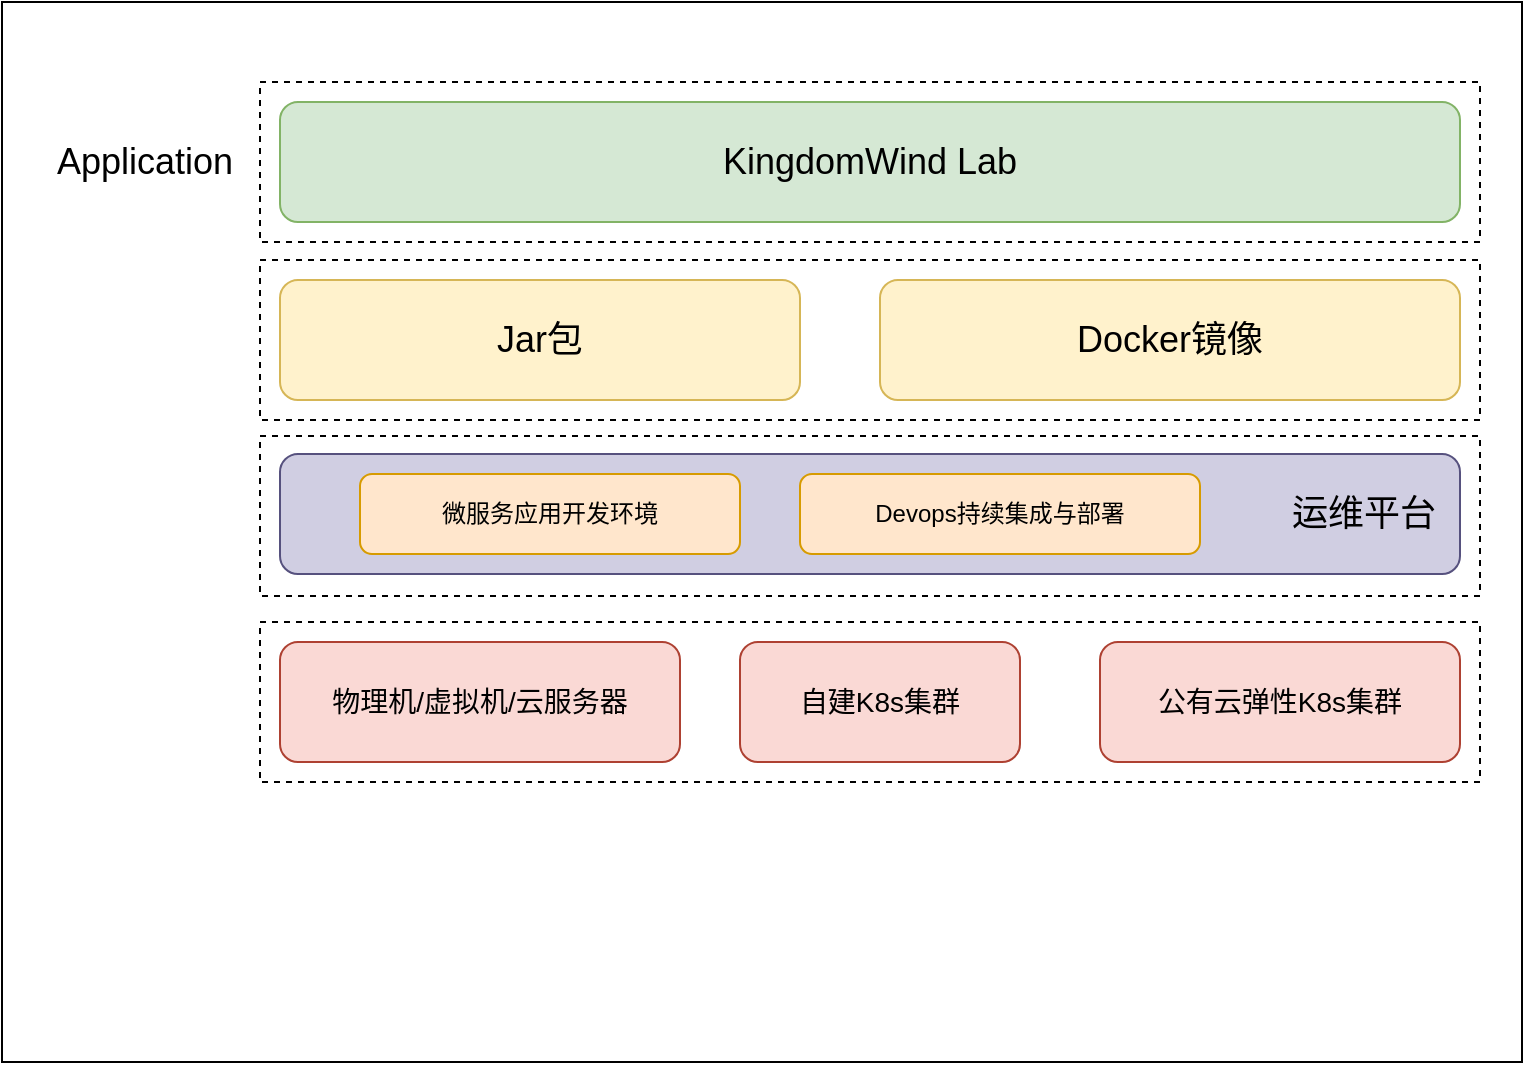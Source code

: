 <mxfile version="13.6.2" type="github">
  <diagram id="UZjzwDcGSJcodTZN571z" name="Page-1">
    <mxGraphModel dx="1186" dy="796" grid="1" gridSize="10" guides="1" tooltips="1" connect="1" arrows="1" fold="1" page="1" pageScale="1" pageWidth="827" pageHeight="1169" math="0" shadow="0">
      <root>
        <mxCell id="0" />
        <mxCell id="1" parent="0" />
        <mxCell id="B2Y01lnTFmYLUXzOuHoz-1" value="" style="rounded=0;whiteSpace=wrap;html=1;" parent="1" vertex="1">
          <mxGeometry x="130" y="120" width="610" height="340" as="geometry" />
        </mxCell>
        <mxCell id="B2Y01lnTFmYLUXzOuHoz-5" value="&lt;font style=&quot;font-size: 18px&quot;&gt;运维平台&amp;nbsp;&amp;nbsp;&lt;/font&gt;" style="rounded=1;whiteSpace=wrap;html=1;fillColor=#d0cee2;strokeColor=#56517e;align=right;" parent="1" vertex="1">
          <mxGeometry x="140" y="290" width="590" height="60" as="geometry" />
        </mxCell>
        <mxCell id="B2Y01lnTFmYLUXzOuHoz-2" value="&lt;font style=&quot;font-size: 18px&quot;&gt;Application&lt;/font&gt;" style="rounded=1;whiteSpace=wrap;html=1;fillColor=#d5e8d4;strokeColor=#82b366;" parent="1" vertex="1">
          <mxGeometry x="140" y="130" width="590" height="60" as="geometry" />
        </mxCell>
        <mxCell id="B2Y01lnTFmYLUXzOuHoz-3" value="微服务应用开发环境" style="rounded=1;whiteSpace=wrap;html=1;fillColor=#ffe6cc;strokeColor=#d79b00;" parent="1" vertex="1">
          <mxGeometry x="180" y="300" width="190" height="40" as="geometry" />
        </mxCell>
        <mxCell id="B2Y01lnTFmYLUXzOuHoz-4" value="Devops持续集成与部署" style="rounded=1;whiteSpace=wrap;html=1;fillColor=#ffe6cc;strokeColor=#d79b00;" parent="1" vertex="1">
          <mxGeometry x="400" y="300" width="200" height="40" as="geometry" />
        </mxCell>
        <mxCell id="B2Y01lnTFmYLUXzOuHoz-6" value="&lt;font style=&quot;font-size: 18px&quot;&gt;Jar包&lt;/font&gt;" style="rounded=1;whiteSpace=wrap;html=1;fillColor=#fff2cc;strokeColor=#d6b656;" parent="1" vertex="1">
          <mxGeometry x="140" y="211" width="260" height="60" as="geometry" />
        </mxCell>
        <mxCell id="B2Y01lnTFmYLUXzOuHoz-7" value="&lt;font style=&quot;font-size: 18px&quot;&gt;Docker镜像&lt;/font&gt;" style="rounded=1;whiteSpace=wrap;html=1;fillColor=#fff2cc;strokeColor=#d6b656;" parent="1" vertex="1">
          <mxGeometry x="440" y="211" width="290" height="60" as="geometry" />
        </mxCell>
        <mxCell id="B2Y01lnTFmYLUXzOuHoz-12" value="&lt;font style=&quot;font-size: 14px&quot;&gt;物理机/虚拟机/云服务器&lt;/font&gt;" style="rounded=1;whiteSpace=wrap;html=1;fillColor=#fad9d5;strokeColor=#ae4132;" parent="1" vertex="1">
          <mxGeometry x="140" y="376" width="200" height="60" as="geometry" />
        </mxCell>
        <mxCell id="B2Y01lnTFmYLUXzOuHoz-13" value="&lt;span style=&quot;font-size: 14px&quot;&gt;自建K8s集群&lt;/span&gt;" style="rounded=1;whiteSpace=wrap;html=1;fillColor=#fad9d5;strokeColor=#ae4132;" parent="1" vertex="1">
          <mxGeometry x="370" y="376" width="140" height="60" as="geometry" />
        </mxCell>
        <mxCell id="B2Y01lnTFmYLUXzOuHoz-14" value="&lt;span style=&quot;font-size: 14px&quot;&gt;公有云弹性K8s集群&lt;/span&gt;" style="rounded=1;whiteSpace=wrap;html=1;fillColor=#fad9d5;strokeColor=#ae4132;" parent="1" vertex="1">
          <mxGeometry x="550" y="376" width="180" height="60" as="geometry" />
        </mxCell>
        <mxCell id="cs-DKLsWJAh-OfDn-AhA-1" value="" style="rounded=0;whiteSpace=wrap;html=1;" vertex="1" parent="1">
          <mxGeometry x="30" y="80" width="760" height="530" as="geometry" />
        </mxCell>
        <mxCell id="cs-DKLsWJAh-OfDn-AhA-2" value="" style="rounded=0;whiteSpace=wrap;html=1;dashed=1;" vertex="1" parent="1">
          <mxGeometry x="159" y="390" width="610" height="80" as="geometry" />
        </mxCell>
        <mxCell id="cs-DKLsWJAh-OfDn-AhA-3" value="" style="rounded=0;whiteSpace=wrap;html=1;dashed=1;" vertex="1" parent="1">
          <mxGeometry x="159" y="297" width="610" height="80" as="geometry" />
        </mxCell>
        <mxCell id="cs-DKLsWJAh-OfDn-AhA-4" value="" style="rounded=0;whiteSpace=wrap;html=1;dashed=1;" vertex="1" parent="1">
          <mxGeometry x="159" y="209" width="610" height="80" as="geometry" />
        </mxCell>
        <mxCell id="cs-DKLsWJAh-OfDn-AhA-5" value="" style="rounded=0;whiteSpace=wrap;html=1;dashed=1;" vertex="1" parent="1">
          <mxGeometry x="159" y="120" width="610" height="80" as="geometry" />
        </mxCell>
        <mxCell id="cs-DKLsWJAh-OfDn-AhA-6" value="&lt;font style=&quot;font-size: 18px&quot;&gt;运维平台&amp;nbsp;&amp;nbsp;&lt;/font&gt;" style="rounded=1;whiteSpace=wrap;html=1;fillColor=#d0cee2;strokeColor=#56517e;align=right;" vertex="1" parent="1">
          <mxGeometry x="169" y="306" width="590" height="60" as="geometry" />
        </mxCell>
        <mxCell id="cs-DKLsWJAh-OfDn-AhA-7" value="&lt;span style=&quot;font-size: 18px&quot;&gt;KingdomWind Lab&lt;/span&gt;" style="rounded=1;whiteSpace=wrap;html=1;fillColor=#d5e8d4;strokeColor=#82b366;" vertex="1" parent="1">
          <mxGeometry x="169" y="130" width="590" height="60" as="geometry" />
        </mxCell>
        <mxCell id="cs-DKLsWJAh-OfDn-AhA-8" value="微服务应用开发环境" style="rounded=1;whiteSpace=wrap;html=1;fillColor=#ffe6cc;strokeColor=#d79b00;" vertex="1" parent="1">
          <mxGeometry x="209" y="316" width="190" height="40" as="geometry" />
        </mxCell>
        <mxCell id="cs-DKLsWJAh-OfDn-AhA-9" value="Devops持续集成与部署" style="rounded=1;whiteSpace=wrap;html=1;fillColor=#ffe6cc;strokeColor=#d79b00;" vertex="1" parent="1">
          <mxGeometry x="429" y="316" width="200" height="40" as="geometry" />
        </mxCell>
        <mxCell id="cs-DKLsWJAh-OfDn-AhA-10" value="&lt;font style=&quot;font-size: 18px&quot;&gt;Jar包&lt;/font&gt;" style="rounded=1;whiteSpace=wrap;html=1;fillColor=#fff2cc;strokeColor=#d6b656;" vertex="1" parent="1">
          <mxGeometry x="169" y="219" width="260" height="60" as="geometry" />
        </mxCell>
        <mxCell id="cs-DKLsWJAh-OfDn-AhA-11" value="&lt;font style=&quot;font-size: 18px&quot;&gt;Docker镜像&lt;/font&gt;" style="rounded=1;whiteSpace=wrap;html=1;fillColor=#fff2cc;strokeColor=#d6b656;" vertex="1" parent="1">
          <mxGeometry x="469" y="219" width="290" height="60" as="geometry" />
        </mxCell>
        <mxCell id="cs-DKLsWJAh-OfDn-AhA-12" value="&lt;font style=&quot;font-size: 14px&quot;&gt;物理机/虚拟机/云服务器&lt;/font&gt;" style="rounded=1;whiteSpace=wrap;html=1;fillColor=#fad9d5;strokeColor=#ae4132;" vertex="1" parent="1">
          <mxGeometry x="169" y="400" width="200" height="60" as="geometry" />
        </mxCell>
        <mxCell id="cs-DKLsWJAh-OfDn-AhA-13" value="&lt;span style=&quot;font-size: 14px&quot;&gt;自建K8s集群&lt;/span&gt;" style="rounded=1;whiteSpace=wrap;html=1;fillColor=#fad9d5;strokeColor=#ae4132;" vertex="1" parent="1">
          <mxGeometry x="399" y="400" width="140" height="60" as="geometry" />
        </mxCell>
        <mxCell id="cs-DKLsWJAh-OfDn-AhA-14" value="&lt;span style=&quot;font-size: 14px&quot;&gt;公有云弹性K8s集群&lt;/span&gt;" style="rounded=1;whiteSpace=wrap;html=1;fillColor=#fad9d5;strokeColor=#ae4132;" vertex="1" parent="1">
          <mxGeometry x="579" y="400" width="180" height="60" as="geometry" />
        </mxCell>
        <mxCell id="cs-DKLsWJAh-OfDn-AhA-15" value="&lt;font style=&quot;font-size: 18px&quot;&gt;Application&lt;/font&gt;" style="text;html=1;align=center;verticalAlign=middle;resizable=0;points=[];autosize=1;" vertex="1" parent="1">
          <mxGeometry x="51" y="150" width="100" height="20" as="geometry" />
        </mxCell>
      </root>
    </mxGraphModel>
  </diagram>
</mxfile>
